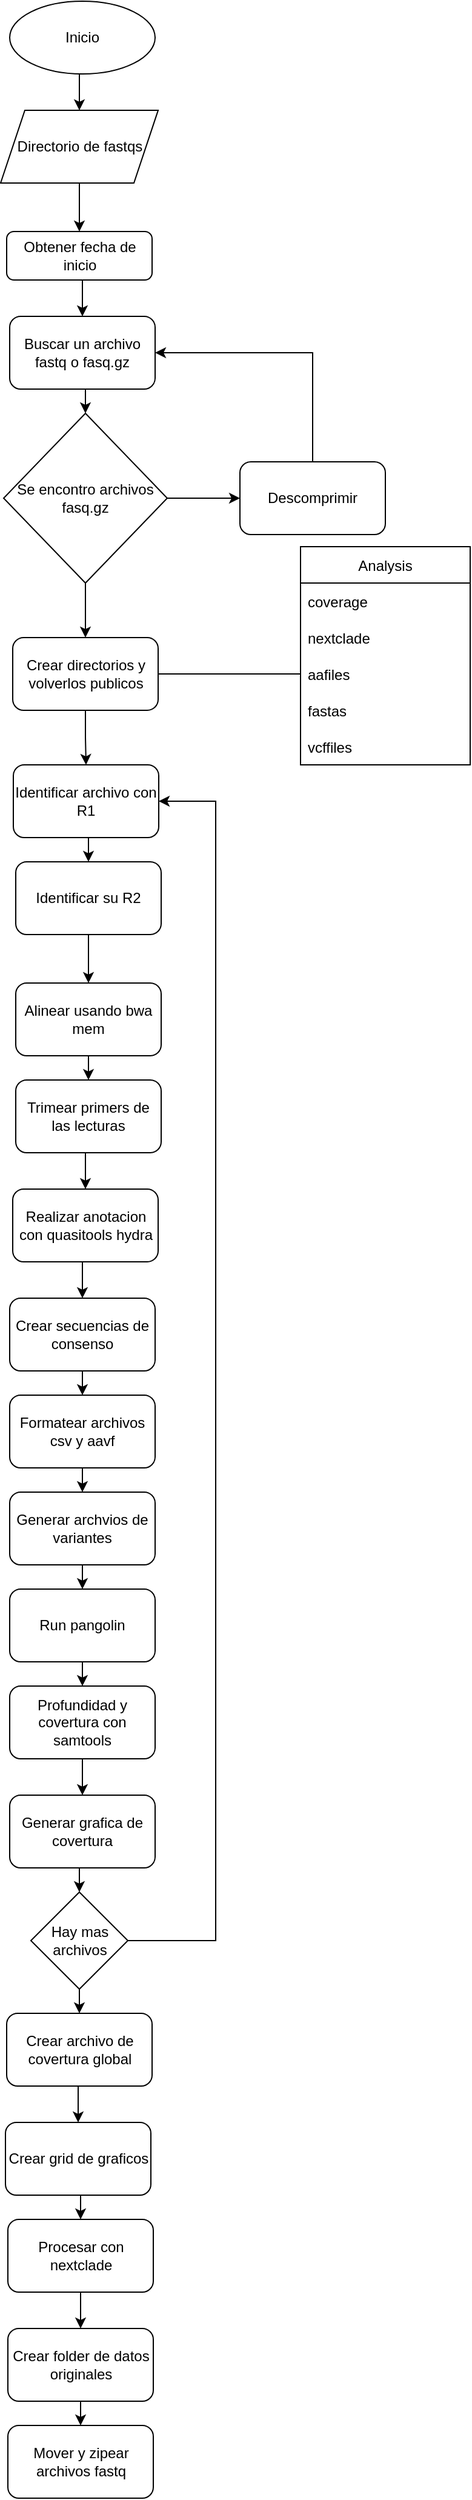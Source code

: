 <mxfile version="17.4.6" type="device"><diagram id="C5RBs43oDa-KdzZeNtuy" name="Page-1"><mxGraphModel dx="1422" dy="725" grid="1" gridSize="10" guides="1" tooltips="1" connect="1" arrows="1" fold="1" page="1" pageScale="1" pageWidth="827" pageHeight="1169" math="0" shadow="0"><root><mxCell id="WIyWlLk6GJQsqaUBKTNV-0"/><mxCell id="WIyWlLk6GJQsqaUBKTNV-1" parent="WIyWlLk6GJQsqaUBKTNV-0"/><mxCell id="XPmCVnno88lf5F1DVFYQ-41" style="edgeStyle=orthogonalEdgeStyle;rounded=0;orthogonalLoop=1;jettySize=auto;html=1;exitX=0.5;exitY=1;exitDx=0;exitDy=0;entryX=0.5;entryY=0;entryDx=0;entryDy=0;" edge="1" parent="WIyWlLk6GJQsqaUBKTNV-1" source="WIyWlLk6GJQsqaUBKTNV-3" target="XPmCVnno88lf5F1DVFYQ-3"><mxGeometry relative="1" as="geometry"/></mxCell><mxCell id="WIyWlLk6GJQsqaUBKTNV-3" value="Obtener fecha de inicio" style="rounded=1;whiteSpace=wrap;html=1;fontSize=12;glass=0;strokeWidth=1;shadow=0;" parent="WIyWlLk6GJQsqaUBKTNV-1" vertex="1"><mxGeometry x="157.5" y="190" width="120" height="40" as="geometry"/></mxCell><mxCell id="XPmCVnno88lf5F1DVFYQ-39" style="edgeStyle=orthogonalEdgeStyle;rounded=0;orthogonalLoop=1;jettySize=auto;html=1;exitX=0.5;exitY=1;exitDx=0;exitDy=0;entryX=0.5;entryY=0;entryDx=0;entryDy=0;" edge="1" parent="WIyWlLk6GJQsqaUBKTNV-1" source="XPmCVnno88lf5F1DVFYQ-0" target="XPmCVnno88lf5F1DVFYQ-1"><mxGeometry relative="1" as="geometry"/></mxCell><mxCell id="XPmCVnno88lf5F1DVFYQ-0" value="Inicio" style="ellipse;whiteSpace=wrap;html=1;" vertex="1" parent="WIyWlLk6GJQsqaUBKTNV-1"><mxGeometry x="160" width="120" height="60" as="geometry"/></mxCell><mxCell id="XPmCVnno88lf5F1DVFYQ-40" style="edgeStyle=orthogonalEdgeStyle;rounded=0;orthogonalLoop=1;jettySize=auto;html=1;exitX=0.5;exitY=1;exitDx=0;exitDy=0;entryX=0.5;entryY=0;entryDx=0;entryDy=0;" edge="1" parent="WIyWlLk6GJQsqaUBKTNV-1" source="XPmCVnno88lf5F1DVFYQ-1" target="WIyWlLk6GJQsqaUBKTNV-3"><mxGeometry relative="1" as="geometry"/></mxCell><mxCell id="XPmCVnno88lf5F1DVFYQ-1" value="Directorio de fastqs" style="shape=parallelogram;perimeter=parallelogramPerimeter;whiteSpace=wrap;html=1;fixedSize=1;" vertex="1" parent="WIyWlLk6GJQsqaUBKTNV-1"><mxGeometry x="152.5" y="90" width="130" height="60" as="geometry"/></mxCell><mxCell id="XPmCVnno88lf5F1DVFYQ-43" style="edgeStyle=orthogonalEdgeStyle;rounded=0;orthogonalLoop=1;jettySize=auto;html=1;exitX=0.5;exitY=1;exitDx=0;exitDy=0;entryX=0.5;entryY=0;entryDx=0;entryDy=0;" edge="1" parent="WIyWlLk6GJQsqaUBKTNV-1" source="XPmCVnno88lf5F1DVFYQ-2" target="XPmCVnno88lf5F1DVFYQ-5"><mxGeometry relative="1" as="geometry"/></mxCell><mxCell id="XPmCVnno88lf5F1DVFYQ-44" style="edgeStyle=orthogonalEdgeStyle;rounded=0;orthogonalLoop=1;jettySize=auto;html=1;exitX=1;exitY=0.5;exitDx=0;exitDy=0;entryX=0;entryY=0.5;entryDx=0;entryDy=0;" edge="1" parent="WIyWlLk6GJQsqaUBKTNV-1" source="XPmCVnno88lf5F1DVFYQ-2" target="XPmCVnno88lf5F1DVFYQ-4"><mxGeometry relative="1" as="geometry"/></mxCell><mxCell id="XPmCVnno88lf5F1DVFYQ-2" value="Se encontro archivos fasq.gz" style="rhombus;whiteSpace=wrap;html=1;" vertex="1" parent="WIyWlLk6GJQsqaUBKTNV-1"><mxGeometry x="155" y="340" width="135" height="140" as="geometry"/></mxCell><mxCell id="XPmCVnno88lf5F1DVFYQ-42" style="edgeStyle=orthogonalEdgeStyle;rounded=0;orthogonalLoop=1;jettySize=auto;html=1;exitX=0.5;exitY=1;exitDx=0;exitDy=0;entryX=0.5;entryY=0;entryDx=0;entryDy=0;" edge="1" parent="WIyWlLk6GJQsqaUBKTNV-1" source="XPmCVnno88lf5F1DVFYQ-3" target="XPmCVnno88lf5F1DVFYQ-2"><mxGeometry relative="1" as="geometry"/></mxCell><mxCell id="XPmCVnno88lf5F1DVFYQ-3" value="Buscar un archivo fastq o fasq.gz" style="rounded=1;whiteSpace=wrap;html=1;" vertex="1" parent="WIyWlLk6GJQsqaUBKTNV-1"><mxGeometry x="160" y="260" width="120" height="60" as="geometry"/></mxCell><mxCell id="XPmCVnno88lf5F1DVFYQ-45" style="edgeStyle=orthogonalEdgeStyle;rounded=0;orthogonalLoop=1;jettySize=auto;html=1;exitX=0.5;exitY=0;exitDx=0;exitDy=0;entryX=1;entryY=0.5;entryDx=0;entryDy=0;" edge="1" parent="WIyWlLk6GJQsqaUBKTNV-1" source="XPmCVnno88lf5F1DVFYQ-4" target="XPmCVnno88lf5F1DVFYQ-3"><mxGeometry relative="1" as="geometry"/></mxCell><mxCell id="XPmCVnno88lf5F1DVFYQ-4" value="Descomprimir" style="rounded=1;whiteSpace=wrap;html=1;" vertex="1" parent="WIyWlLk6GJQsqaUBKTNV-1"><mxGeometry x="350" y="380" width="120" height="60" as="geometry"/></mxCell><mxCell id="XPmCVnno88lf5F1DVFYQ-46" style="edgeStyle=orthogonalEdgeStyle;rounded=0;orthogonalLoop=1;jettySize=auto;html=1;exitX=0.5;exitY=1;exitDx=0;exitDy=0;entryX=0.5;entryY=0;entryDx=0;entryDy=0;" edge="1" parent="WIyWlLk6GJQsqaUBKTNV-1" source="XPmCVnno88lf5F1DVFYQ-5" target="XPmCVnno88lf5F1DVFYQ-22"><mxGeometry relative="1" as="geometry"/></mxCell><mxCell id="XPmCVnno88lf5F1DVFYQ-5" value="Crear directorios y volverlos publicos" style="rounded=1;whiteSpace=wrap;html=1;" vertex="1" parent="WIyWlLk6GJQsqaUBKTNV-1"><mxGeometry x="162.5" y="525" width="120" height="60" as="geometry"/></mxCell><mxCell id="XPmCVnno88lf5F1DVFYQ-8" value="" style="endArrow=none;html=1;rounded=0;entryX=1;entryY=0.5;entryDx=0;entryDy=0;exitX=0;exitY=0.5;exitDx=0;exitDy=0;" edge="1" parent="WIyWlLk6GJQsqaUBKTNV-1" source="XPmCVnno88lf5F1DVFYQ-17" target="XPmCVnno88lf5F1DVFYQ-5"><mxGeometry width="50" height="50" relative="1" as="geometry"><mxPoint x="390" y="555" as="sourcePoint"/><mxPoint x="420" y="660" as="targetPoint"/></mxGeometry></mxCell><mxCell id="XPmCVnno88lf5F1DVFYQ-15" value="Analysis" style="swimlane;fontStyle=0;childLayout=stackLayout;horizontal=1;startSize=30;horizontalStack=0;resizeParent=1;resizeParentMax=0;resizeLast=0;collapsible=1;marginBottom=0;" vertex="1" parent="WIyWlLk6GJQsqaUBKTNV-1"><mxGeometry x="400" y="450" width="140" height="180" as="geometry"/></mxCell><mxCell id="XPmCVnno88lf5F1DVFYQ-16" value="coverage" style="text;strokeColor=none;fillColor=none;align=left;verticalAlign=middle;spacingLeft=4;spacingRight=4;overflow=hidden;points=[[0,0.5],[1,0.5]];portConstraint=eastwest;rotatable=0;" vertex="1" parent="XPmCVnno88lf5F1DVFYQ-15"><mxGeometry y="30" width="140" height="30" as="geometry"/></mxCell><mxCell id="XPmCVnno88lf5F1DVFYQ-21" value="nextclade" style="text;strokeColor=none;fillColor=none;align=left;verticalAlign=middle;spacingLeft=4;spacingRight=4;overflow=hidden;points=[[0,0.5],[1,0.5]];portConstraint=eastwest;rotatable=0;" vertex="1" parent="XPmCVnno88lf5F1DVFYQ-15"><mxGeometry y="60" width="140" height="30" as="geometry"/></mxCell><mxCell id="XPmCVnno88lf5F1DVFYQ-17" value="aafiles" style="text;strokeColor=none;fillColor=none;align=left;verticalAlign=middle;spacingLeft=4;spacingRight=4;overflow=hidden;points=[[0,0.5],[1,0.5]];portConstraint=eastwest;rotatable=0;" vertex="1" parent="XPmCVnno88lf5F1DVFYQ-15"><mxGeometry y="90" width="140" height="30" as="geometry"/></mxCell><mxCell id="XPmCVnno88lf5F1DVFYQ-20" value="fastas" style="text;strokeColor=none;fillColor=none;align=left;verticalAlign=middle;spacingLeft=4;spacingRight=4;overflow=hidden;points=[[0,0.5],[1,0.5]];portConstraint=eastwest;rotatable=0;" vertex="1" parent="XPmCVnno88lf5F1DVFYQ-15"><mxGeometry y="120" width="140" height="30" as="geometry"/></mxCell><mxCell id="XPmCVnno88lf5F1DVFYQ-18" value="vcffiles" style="text;strokeColor=none;fillColor=none;align=left;verticalAlign=middle;spacingLeft=4;spacingRight=4;overflow=hidden;points=[[0,0.5],[1,0.5]];portConstraint=eastwest;rotatable=0;" vertex="1" parent="XPmCVnno88lf5F1DVFYQ-15"><mxGeometry y="150" width="140" height="30" as="geometry"/></mxCell><mxCell id="XPmCVnno88lf5F1DVFYQ-49" style="edgeStyle=orthogonalEdgeStyle;rounded=0;orthogonalLoop=1;jettySize=auto;html=1;exitX=0.5;exitY=1;exitDx=0;exitDy=0;entryX=0.5;entryY=0;entryDx=0;entryDy=0;" edge="1" parent="WIyWlLk6GJQsqaUBKTNV-1" source="XPmCVnno88lf5F1DVFYQ-22" target="XPmCVnno88lf5F1DVFYQ-23"><mxGeometry relative="1" as="geometry"/></mxCell><mxCell id="XPmCVnno88lf5F1DVFYQ-22" value="Identificar archivo con R1" style="rounded=1;whiteSpace=wrap;html=1;" vertex="1" parent="WIyWlLk6GJQsqaUBKTNV-1"><mxGeometry x="163" y="630" width="120" height="60" as="geometry"/></mxCell><mxCell id="XPmCVnno88lf5F1DVFYQ-50" style="edgeStyle=orthogonalEdgeStyle;rounded=0;orthogonalLoop=1;jettySize=auto;html=1;exitX=0.5;exitY=1;exitDx=0;exitDy=0;entryX=0.5;entryY=0;entryDx=0;entryDy=0;" edge="1" parent="WIyWlLk6GJQsqaUBKTNV-1" source="XPmCVnno88lf5F1DVFYQ-23" target="XPmCVnno88lf5F1DVFYQ-24"><mxGeometry relative="1" as="geometry"/></mxCell><mxCell id="XPmCVnno88lf5F1DVFYQ-23" value="Identificar su R2" style="rounded=1;whiteSpace=wrap;html=1;" vertex="1" parent="WIyWlLk6GJQsqaUBKTNV-1"><mxGeometry x="165" y="710" width="120" height="60" as="geometry"/></mxCell><mxCell id="XPmCVnno88lf5F1DVFYQ-51" style="edgeStyle=orthogonalEdgeStyle;rounded=0;orthogonalLoop=1;jettySize=auto;html=1;exitX=0.5;exitY=1;exitDx=0;exitDy=0;entryX=0.5;entryY=0;entryDx=0;entryDy=0;" edge="1" parent="WIyWlLk6GJQsqaUBKTNV-1" source="XPmCVnno88lf5F1DVFYQ-24" target="XPmCVnno88lf5F1DVFYQ-25"><mxGeometry relative="1" as="geometry"/></mxCell><mxCell id="XPmCVnno88lf5F1DVFYQ-24" value="Alinear usando bwa mem" style="rounded=1;whiteSpace=wrap;html=1;" vertex="1" parent="WIyWlLk6GJQsqaUBKTNV-1"><mxGeometry x="165" y="810" width="120" height="60" as="geometry"/></mxCell><mxCell id="XPmCVnno88lf5F1DVFYQ-52" style="edgeStyle=orthogonalEdgeStyle;rounded=0;orthogonalLoop=1;jettySize=auto;html=1;exitX=0.5;exitY=1;exitDx=0;exitDy=0;entryX=0.5;entryY=0;entryDx=0;entryDy=0;" edge="1" parent="WIyWlLk6GJQsqaUBKTNV-1" source="XPmCVnno88lf5F1DVFYQ-25" target="XPmCVnno88lf5F1DVFYQ-26"><mxGeometry relative="1" as="geometry"/></mxCell><mxCell id="XPmCVnno88lf5F1DVFYQ-25" value="Trimear primers de las lecturas" style="rounded=1;whiteSpace=wrap;html=1;" vertex="1" parent="WIyWlLk6GJQsqaUBKTNV-1"><mxGeometry x="165" y="890" width="120" height="60" as="geometry"/></mxCell><mxCell id="XPmCVnno88lf5F1DVFYQ-53" style="edgeStyle=orthogonalEdgeStyle;rounded=0;orthogonalLoop=1;jettySize=auto;html=1;exitX=0.5;exitY=1;exitDx=0;exitDy=0;entryX=0.5;entryY=0;entryDx=0;entryDy=0;" edge="1" parent="WIyWlLk6GJQsqaUBKTNV-1" source="XPmCVnno88lf5F1DVFYQ-26" target="XPmCVnno88lf5F1DVFYQ-27"><mxGeometry relative="1" as="geometry"/></mxCell><mxCell id="XPmCVnno88lf5F1DVFYQ-26" value="Realizar anotacion con quasitools hydra" style="rounded=1;whiteSpace=wrap;html=1;" vertex="1" parent="WIyWlLk6GJQsqaUBKTNV-1"><mxGeometry x="162.5" y="980" width="120" height="60" as="geometry"/></mxCell><mxCell id="XPmCVnno88lf5F1DVFYQ-54" style="edgeStyle=orthogonalEdgeStyle;rounded=0;orthogonalLoop=1;jettySize=auto;html=1;exitX=0.5;exitY=1;exitDx=0;exitDy=0;entryX=0.5;entryY=0;entryDx=0;entryDy=0;" edge="1" parent="WIyWlLk6GJQsqaUBKTNV-1" source="XPmCVnno88lf5F1DVFYQ-27" target="XPmCVnno88lf5F1DVFYQ-28"><mxGeometry relative="1" as="geometry"/></mxCell><mxCell id="XPmCVnno88lf5F1DVFYQ-27" value="Crear secuencias de consenso" style="rounded=1;whiteSpace=wrap;html=1;" vertex="1" parent="WIyWlLk6GJQsqaUBKTNV-1"><mxGeometry x="160" y="1070" width="120" height="60" as="geometry"/></mxCell><mxCell id="XPmCVnno88lf5F1DVFYQ-55" style="edgeStyle=orthogonalEdgeStyle;rounded=0;orthogonalLoop=1;jettySize=auto;html=1;exitX=0.5;exitY=1;exitDx=0;exitDy=0;entryX=0.5;entryY=0;entryDx=0;entryDy=0;" edge="1" parent="WIyWlLk6GJQsqaUBKTNV-1" source="XPmCVnno88lf5F1DVFYQ-28" target="XPmCVnno88lf5F1DVFYQ-29"><mxGeometry relative="1" as="geometry"/></mxCell><mxCell id="XPmCVnno88lf5F1DVFYQ-28" value="Formatear archivos csv y aavf" style="rounded=1;whiteSpace=wrap;html=1;" vertex="1" parent="WIyWlLk6GJQsqaUBKTNV-1"><mxGeometry x="160" y="1150" width="120" height="60" as="geometry"/></mxCell><mxCell id="XPmCVnno88lf5F1DVFYQ-56" style="edgeStyle=orthogonalEdgeStyle;rounded=0;orthogonalLoop=1;jettySize=auto;html=1;exitX=0.5;exitY=1;exitDx=0;exitDy=0;entryX=0.5;entryY=0;entryDx=0;entryDy=0;" edge="1" parent="WIyWlLk6GJQsqaUBKTNV-1" source="XPmCVnno88lf5F1DVFYQ-29" target="XPmCVnno88lf5F1DVFYQ-30"><mxGeometry relative="1" as="geometry"/></mxCell><mxCell id="XPmCVnno88lf5F1DVFYQ-29" value="Generar archvios de variantes" style="rounded=1;whiteSpace=wrap;html=1;" vertex="1" parent="WIyWlLk6GJQsqaUBKTNV-1"><mxGeometry x="160" y="1230" width="120" height="60" as="geometry"/></mxCell><mxCell id="XPmCVnno88lf5F1DVFYQ-57" style="edgeStyle=orthogonalEdgeStyle;rounded=0;orthogonalLoop=1;jettySize=auto;html=1;exitX=0.5;exitY=1;exitDx=0;exitDy=0;entryX=0.5;entryY=0;entryDx=0;entryDy=0;" edge="1" parent="WIyWlLk6GJQsqaUBKTNV-1" source="XPmCVnno88lf5F1DVFYQ-30" target="XPmCVnno88lf5F1DVFYQ-31"><mxGeometry relative="1" as="geometry"/></mxCell><mxCell id="XPmCVnno88lf5F1DVFYQ-30" value="Run pangolin" style="rounded=1;whiteSpace=wrap;html=1;" vertex="1" parent="WIyWlLk6GJQsqaUBKTNV-1"><mxGeometry x="160" y="1310" width="120" height="60" as="geometry"/></mxCell><mxCell id="XPmCVnno88lf5F1DVFYQ-58" style="edgeStyle=orthogonalEdgeStyle;rounded=0;orthogonalLoop=1;jettySize=auto;html=1;exitX=0.5;exitY=1;exitDx=0;exitDy=0;entryX=0.5;entryY=0;entryDx=0;entryDy=0;" edge="1" parent="WIyWlLk6GJQsqaUBKTNV-1" source="XPmCVnno88lf5F1DVFYQ-31" target="XPmCVnno88lf5F1DVFYQ-32"><mxGeometry relative="1" as="geometry"/></mxCell><mxCell id="XPmCVnno88lf5F1DVFYQ-31" value="Profundidad y covertura con samtools" style="rounded=1;whiteSpace=wrap;html=1;" vertex="1" parent="WIyWlLk6GJQsqaUBKTNV-1"><mxGeometry x="160" y="1390" width="120" height="60" as="geometry"/></mxCell><mxCell id="XPmCVnno88lf5F1DVFYQ-59" style="edgeStyle=orthogonalEdgeStyle;rounded=0;orthogonalLoop=1;jettySize=auto;html=1;exitX=0.5;exitY=1;exitDx=0;exitDy=0;entryX=0.5;entryY=0;entryDx=0;entryDy=0;" edge="1" parent="WIyWlLk6GJQsqaUBKTNV-1" source="XPmCVnno88lf5F1DVFYQ-32" target="XPmCVnno88lf5F1DVFYQ-33"><mxGeometry relative="1" as="geometry"/></mxCell><mxCell id="XPmCVnno88lf5F1DVFYQ-32" value="Generar grafica de covertura" style="rounded=1;whiteSpace=wrap;html=1;" vertex="1" parent="WIyWlLk6GJQsqaUBKTNV-1"><mxGeometry x="160" y="1480" width="120" height="60" as="geometry"/></mxCell><mxCell id="XPmCVnno88lf5F1DVFYQ-48" style="edgeStyle=orthogonalEdgeStyle;rounded=0;orthogonalLoop=1;jettySize=auto;html=1;exitX=1;exitY=0.5;exitDx=0;exitDy=0;entryX=1;entryY=0.5;entryDx=0;entryDy=0;" edge="1" parent="WIyWlLk6GJQsqaUBKTNV-1" source="XPmCVnno88lf5F1DVFYQ-33" target="XPmCVnno88lf5F1DVFYQ-22"><mxGeometry relative="1" as="geometry"><Array as="points"><mxPoint x="330" y="1600"/><mxPoint x="330" y="660"/></Array></mxGeometry></mxCell><mxCell id="XPmCVnno88lf5F1DVFYQ-60" style="edgeStyle=orthogonalEdgeStyle;rounded=0;orthogonalLoop=1;jettySize=auto;html=1;exitX=0.5;exitY=1;exitDx=0;exitDy=0;entryX=0.5;entryY=0;entryDx=0;entryDy=0;" edge="1" parent="WIyWlLk6GJQsqaUBKTNV-1" source="XPmCVnno88lf5F1DVFYQ-33" target="XPmCVnno88lf5F1DVFYQ-34"><mxGeometry relative="1" as="geometry"/></mxCell><mxCell id="XPmCVnno88lf5F1DVFYQ-33" value="Hay mas archivos" style="rhombus;whiteSpace=wrap;html=1;" vertex="1" parent="WIyWlLk6GJQsqaUBKTNV-1"><mxGeometry x="177.5" y="1560" width="80" height="80" as="geometry"/></mxCell><mxCell id="XPmCVnno88lf5F1DVFYQ-61" style="edgeStyle=orthogonalEdgeStyle;rounded=0;orthogonalLoop=1;jettySize=auto;html=1;exitX=0.5;exitY=1;exitDx=0;exitDy=0;entryX=0.5;entryY=0;entryDx=0;entryDy=0;" edge="1" parent="WIyWlLk6GJQsqaUBKTNV-1" source="XPmCVnno88lf5F1DVFYQ-34" target="XPmCVnno88lf5F1DVFYQ-35"><mxGeometry relative="1" as="geometry"/></mxCell><mxCell id="XPmCVnno88lf5F1DVFYQ-34" value="Crear archivo de covertura global" style="rounded=1;whiteSpace=wrap;html=1;" vertex="1" parent="WIyWlLk6GJQsqaUBKTNV-1"><mxGeometry x="157.5" y="1660" width="120" height="60" as="geometry"/></mxCell><mxCell id="XPmCVnno88lf5F1DVFYQ-62" style="edgeStyle=orthogonalEdgeStyle;rounded=0;orthogonalLoop=1;jettySize=auto;html=1;exitX=0.5;exitY=1;exitDx=0;exitDy=0;entryX=0.5;entryY=0;entryDx=0;entryDy=0;" edge="1" parent="WIyWlLk6GJQsqaUBKTNV-1" source="XPmCVnno88lf5F1DVFYQ-35" target="XPmCVnno88lf5F1DVFYQ-36"><mxGeometry relative="1" as="geometry"/></mxCell><mxCell id="XPmCVnno88lf5F1DVFYQ-35" value="Crear grid de graficos" style="rounded=1;whiteSpace=wrap;html=1;" vertex="1" parent="WIyWlLk6GJQsqaUBKTNV-1"><mxGeometry x="156.5" y="1750" width="120" height="60" as="geometry"/></mxCell><mxCell id="XPmCVnno88lf5F1DVFYQ-63" style="edgeStyle=orthogonalEdgeStyle;rounded=0;orthogonalLoop=1;jettySize=auto;html=1;exitX=0.5;exitY=1;exitDx=0;exitDy=0;entryX=0.5;entryY=0;entryDx=0;entryDy=0;" edge="1" parent="WIyWlLk6GJQsqaUBKTNV-1" source="XPmCVnno88lf5F1DVFYQ-36" target="XPmCVnno88lf5F1DVFYQ-37"><mxGeometry relative="1" as="geometry"/></mxCell><mxCell id="XPmCVnno88lf5F1DVFYQ-36" value="Procesar con nextclade" style="rounded=1;whiteSpace=wrap;html=1;" vertex="1" parent="WIyWlLk6GJQsqaUBKTNV-1"><mxGeometry x="158.5" y="1830" width="120" height="60" as="geometry"/></mxCell><mxCell id="XPmCVnno88lf5F1DVFYQ-64" style="edgeStyle=orthogonalEdgeStyle;rounded=0;orthogonalLoop=1;jettySize=auto;html=1;exitX=0.5;exitY=1;exitDx=0;exitDy=0;entryX=0.5;entryY=0;entryDx=0;entryDy=0;" edge="1" parent="WIyWlLk6GJQsqaUBKTNV-1" source="XPmCVnno88lf5F1DVFYQ-37" target="XPmCVnno88lf5F1DVFYQ-38"><mxGeometry relative="1" as="geometry"/></mxCell><mxCell id="XPmCVnno88lf5F1DVFYQ-37" value="Crear folder de datos originales" style="rounded=1;whiteSpace=wrap;html=1;" vertex="1" parent="WIyWlLk6GJQsqaUBKTNV-1"><mxGeometry x="158.5" y="1920" width="120" height="60" as="geometry"/></mxCell><mxCell id="XPmCVnno88lf5F1DVFYQ-38" value="Mover y zipear archivos fastq" style="rounded=1;whiteSpace=wrap;html=1;" vertex="1" parent="WIyWlLk6GJQsqaUBKTNV-1"><mxGeometry x="158.5" y="2000" width="120" height="60" as="geometry"/></mxCell></root></mxGraphModel></diagram></mxfile>